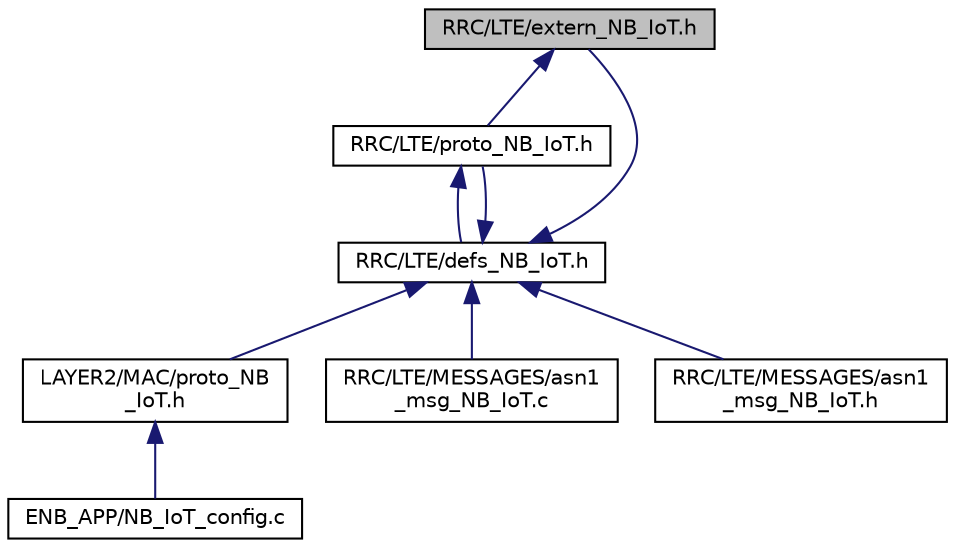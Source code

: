 digraph "RRC/LTE/extern_NB_IoT.h"
{
 // LATEX_PDF_SIZE
  edge [fontname="Helvetica",fontsize="10",labelfontname="Helvetica",labelfontsize="10"];
  node [fontname="Helvetica",fontsize="10",shape=record];
  Node1 [label="RRC/LTE/extern_NB_IoT.h",height=0.2,width=0.4,color="black", fillcolor="grey75", style="filled", fontcolor="black",tooltip=" "];
  Node1 -> Node2 [dir="back",color="midnightblue",fontsize="10",style="solid",fontname="Helvetica"];
  Node2 [label="RRC/LTE/proto_NB_IoT.h",height=0.2,width=0.4,color="black", fillcolor="white", style="filled",URL="$RRC_2LTE_2proto__NB__IoT_8h.html",tooltip="RRC functions prototypes for eNB and UE for NB-IoT."];
  Node2 -> Node3 [dir="back",color="midnightblue",fontsize="10",style="solid",fontname="Helvetica"];
  Node3 [label="RRC/LTE/defs_NB_IoT.h",height=0.2,width=0.4,color="black", fillcolor="white", style="filled",URL="$RRC_2LTE_2defs__NB__IoT_8h.html",tooltip="NB-IoT RRC struct definitions and function prototypes."];
  Node3 -> Node4 [dir="back",color="midnightblue",fontsize="10",style="solid",fontname="Helvetica"];
  Node4 [label="LAYER2/MAC/proto_NB\l_IoT.h",height=0.2,width=0.4,color="black", fillcolor="white", style="filled",URL="$LAYER2_2MAC_2proto__NB__IoT_8h.html",tooltip="MAC functions prototypes for eNB and UE."];
  Node4 -> Node5 [dir="back",color="midnightblue",fontsize="10",style="solid",fontname="Helvetica"];
  Node5 [label="ENB_APP/NB_IoT_config.c",height=0.2,width=0.4,color="black", fillcolor="white", style="filled",URL="$NB__IoT__config_8c.html",tooltip=" "];
  Node3 -> Node1 [dir="back",color="midnightblue",fontsize="10",style="solid",fontname="Helvetica"];
  Node3 -> Node6 [dir="back",color="midnightblue",fontsize="10",style="solid",fontname="Helvetica"];
  Node6 [label="RRC/LTE/MESSAGES/asn1\l_msg_NB_IoT.c",height=0.2,width=0.4,color="black", fillcolor="white", style="filled",URL="$asn1__msg__NB__IoT_8c.html",tooltip=" "];
  Node3 -> Node7 [dir="back",color="midnightblue",fontsize="10",style="solid",fontname="Helvetica"];
  Node7 [label="RRC/LTE/MESSAGES/asn1\l_msg_NB_IoT.h",height=0.2,width=0.4,color="black", fillcolor="white", style="filled",URL="$asn1__msg__NB__IoT_8h.html",tooltip=" "];
  Node3 -> Node2 [dir="back",color="midnightblue",fontsize="10",style="solid",fontname="Helvetica"];
}

